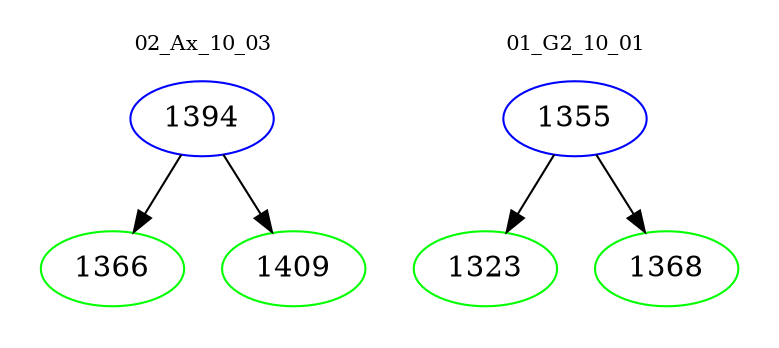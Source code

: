 digraph{
subgraph cluster_0 {
color = white
label = "02_Ax_10_03";
fontsize=10;
T0_1394 [label="1394", color="blue"]
T0_1394 -> T0_1366 [color="black"]
T0_1366 [label="1366", color="green"]
T0_1394 -> T0_1409 [color="black"]
T0_1409 [label="1409", color="green"]
}
subgraph cluster_1 {
color = white
label = "01_G2_10_01";
fontsize=10;
T1_1355 [label="1355", color="blue"]
T1_1355 -> T1_1323 [color="black"]
T1_1323 [label="1323", color="green"]
T1_1355 -> T1_1368 [color="black"]
T1_1368 [label="1368", color="green"]
}
}
